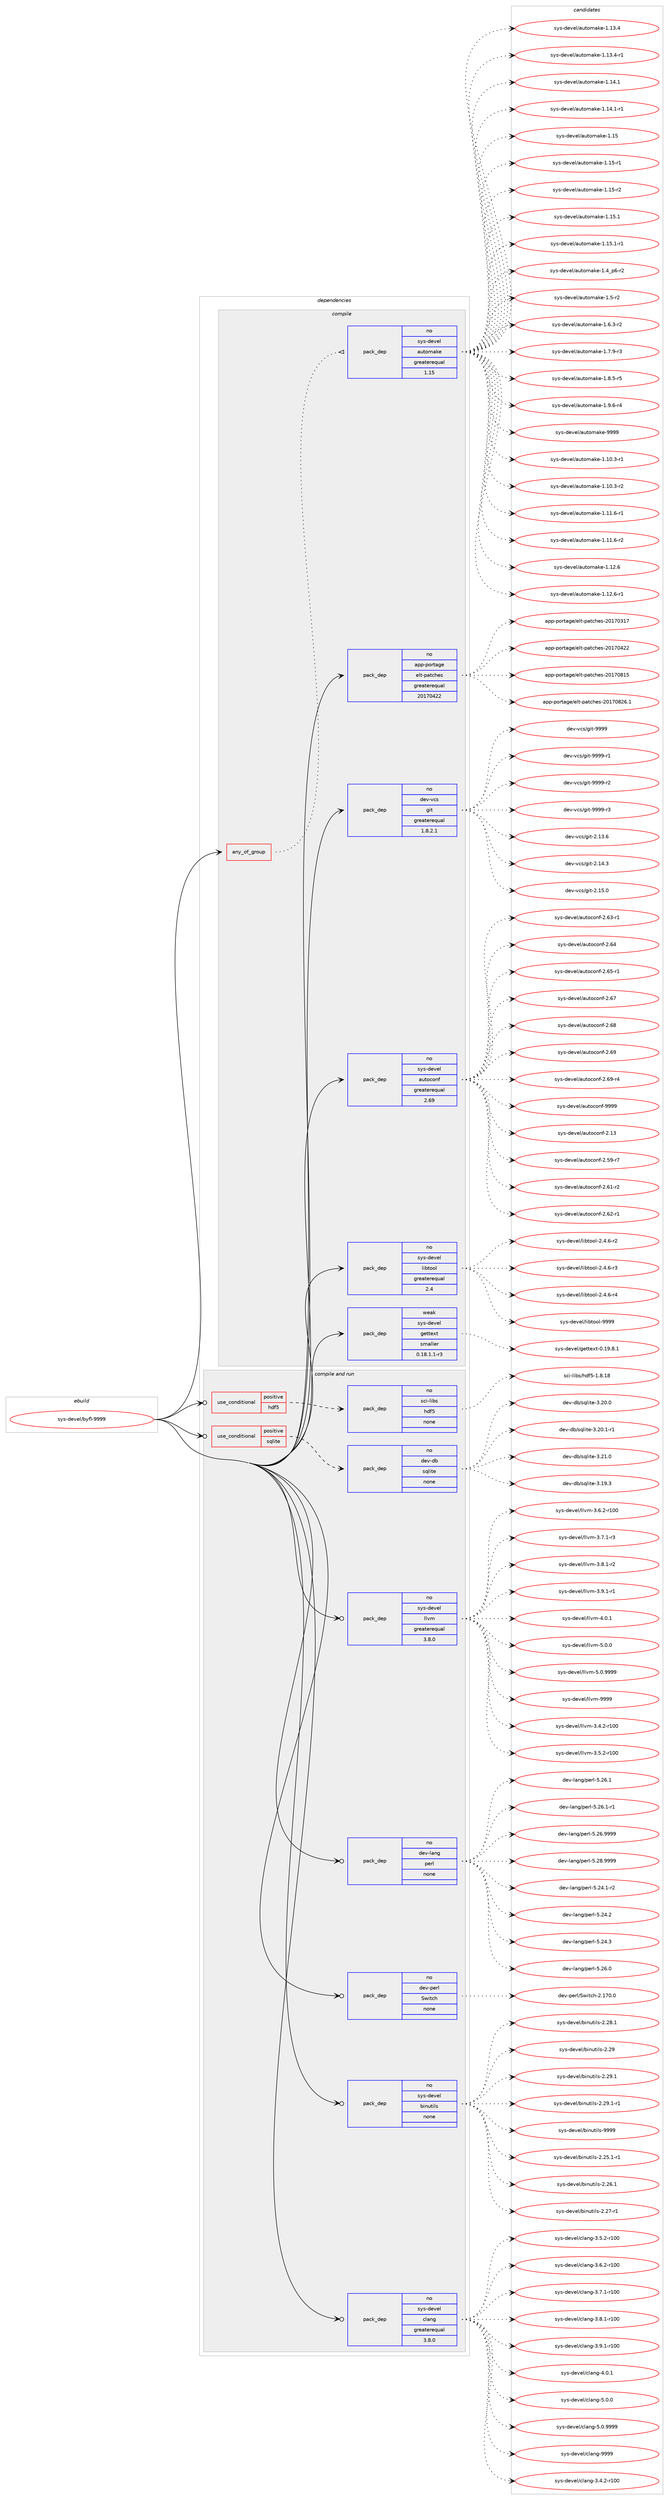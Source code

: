 digraph prolog {

# *************
# Graph options
# *************

newrank=true;
concentrate=true;
compound=true;
graph [rankdir=LR,fontname=Helvetica,fontsize=10,ranksep=1.5];#, ranksep=2.5, nodesep=0.2];
edge  [arrowhead=vee];
node  [fontname=Helvetica,fontsize=10];

# **********
# The ebuild
# **********

subgraph cluster_leftcol {
color=gray;
rank=same;
label=<<i>ebuild</i>>;
id [label="sys-devel/byfl-9999", color=red, width=4, href="../sys-devel/byfl-9999.svg"];
}

# ****************
# The dependencies
# ****************

subgraph cluster_midcol {
color=gray;
label=<<i>dependencies</i>>;
subgraph cluster_compile {
fillcolor="#eeeeee";
style=filled;
label=<<i>compile</i>>;
subgraph any8145 {
dependency483465 [label=<<TABLE BORDER="0" CELLBORDER="1" CELLSPACING="0" CELLPADDING="4"><TR><TD CELLPADDING="10">any_of_group</TD></TR></TABLE>>, shape=none, color=red];subgraph pack359157 {
dependency483466 [label=<<TABLE BORDER="0" CELLBORDER="1" CELLSPACING="0" CELLPADDING="4" WIDTH="220"><TR><TD ROWSPAN="6" CELLPADDING="30">pack_dep</TD></TR><TR><TD WIDTH="110">no</TD></TR><TR><TD>sys-devel</TD></TR><TR><TD>automake</TD></TR><TR><TD>greaterequal</TD></TR><TR><TD>1.15</TD></TR></TABLE>>, shape=none, color=blue];
}
dependency483465:e -> dependency483466:w [weight=20,style="dotted",arrowhead="oinv"];
}
id:e -> dependency483465:w [weight=20,style="solid",arrowhead="vee"];
subgraph pack359158 {
dependency483467 [label=<<TABLE BORDER="0" CELLBORDER="1" CELLSPACING="0" CELLPADDING="4" WIDTH="220"><TR><TD ROWSPAN="6" CELLPADDING="30">pack_dep</TD></TR><TR><TD WIDTH="110">no</TD></TR><TR><TD>app-portage</TD></TR><TR><TD>elt-patches</TD></TR><TR><TD>greaterequal</TD></TR><TR><TD>20170422</TD></TR></TABLE>>, shape=none, color=blue];
}
id:e -> dependency483467:w [weight=20,style="solid",arrowhead="vee"];
subgraph pack359159 {
dependency483468 [label=<<TABLE BORDER="0" CELLBORDER="1" CELLSPACING="0" CELLPADDING="4" WIDTH="220"><TR><TD ROWSPAN="6" CELLPADDING="30">pack_dep</TD></TR><TR><TD WIDTH="110">no</TD></TR><TR><TD>dev-vcs</TD></TR><TR><TD>git</TD></TR><TR><TD>greaterequal</TD></TR><TR><TD>1.8.2.1</TD></TR></TABLE>>, shape=none, color=blue];
}
id:e -> dependency483468:w [weight=20,style="solid",arrowhead="vee"];
subgraph pack359160 {
dependency483469 [label=<<TABLE BORDER="0" CELLBORDER="1" CELLSPACING="0" CELLPADDING="4" WIDTH="220"><TR><TD ROWSPAN="6" CELLPADDING="30">pack_dep</TD></TR><TR><TD WIDTH="110">no</TD></TR><TR><TD>sys-devel</TD></TR><TR><TD>autoconf</TD></TR><TR><TD>greaterequal</TD></TR><TR><TD>2.69</TD></TR></TABLE>>, shape=none, color=blue];
}
id:e -> dependency483469:w [weight=20,style="solid",arrowhead="vee"];
subgraph pack359161 {
dependency483470 [label=<<TABLE BORDER="0" CELLBORDER="1" CELLSPACING="0" CELLPADDING="4" WIDTH="220"><TR><TD ROWSPAN="6" CELLPADDING="30">pack_dep</TD></TR><TR><TD WIDTH="110">no</TD></TR><TR><TD>sys-devel</TD></TR><TR><TD>libtool</TD></TR><TR><TD>greaterequal</TD></TR><TR><TD>2.4</TD></TR></TABLE>>, shape=none, color=blue];
}
id:e -> dependency483470:w [weight=20,style="solid",arrowhead="vee"];
subgraph pack359162 {
dependency483471 [label=<<TABLE BORDER="0" CELLBORDER="1" CELLSPACING="0" CELLPADDING="4" WIDTH="220"><TR><TD ROWSPAN="6" CELLPADDING="30">pack_dep</TD></TR><TR><TD WIDTH="110">weak</TD></TR><TR><TD>sys-devel</TD></TR><TR><TD>gettext</TD></TR><TR><TD>smaller</TD></TR><TR><TD>0.18.1.1-r3</TD></TR></TABLE>>, shape=none, color=blue];
}
id:e -> dependency483471:w [weight=20,style="solid",arrowhead="vee"];
}
subgraph cluster_compileandrun {
fillcolor="#eeeeee";
style=filled;
label=<<i>compile and run</i>>;
subgraph cond115879 {
dependency483472 [label=<<TABLE BORDER="0" CELLBORDER="1" CELLSPACING="0" CELLPADDING="4"><TR><TD ROWSPAN="3" CELLPADDING="10">use_conditional</TD></TR><TR><TD>positive</TD></TR><TR><TD>hdf5</TD></TR></TABLE>>, shape=none, color=red];
subgraph pack359163 {
dependency483473 [label=<<TABLE BORDER="0" CELLBORDER="1" CELLSPACING="0" CELLPADDING="4" WIDTH="220"><TR><TD ROWSPAN="6" CELLPADDING="30">pack_dep</TD></TR><TR><TD WIDTH="110">no</TD></TR><TR><TD>sci-libs</TD></TR><TR><TD>hdf5</TD></TR><TR><TD>none</TD></TR><TR><TD></TD></TR></TABLE>>, shape=none, color=blue];
}
dependency483472:e -> dependency483473:w [weight=20,style="dashed",arrowhead="vee"];
}
id:e -> dependency483472:w [weight=20,style="solid",arrowhead="odotvee"];
subgraph cond115880 {
dependency483474 [label=<<TABLE BORDER="0" CELLBORDER="1" CELLSPACING="0" CELLPADDING="4"><TR><TD ROWSPAN="3" CELLPADDING="10">use_conditional</TD></TR><TR><TD>positive</TD></TR><TR><TD>sqlite</TD></TR></TABLE>>, shape=none, color=red];
subgraph pack359164 {
dependency483475 [label=<<TABLE BORDER="0" CELLBORDER="1" CELLSPACING="0" CELLPADDING="4" WIDTH="220"><TR><TD ROWSPAN="6" CELLPADDING="30">pack_dep</TD></TR><TR><TD WIDTH="110">no</TD></TR><TR><TD>dev-db</TD></TR><TR><TD>sqlite</TD></TR><TR><TD>none</TD></TR><TR><TD></TD></TR></TABLE>>, shape=none, color=blue];
}
dependency483474:e -> dependency483475:w [weight=20,style="dashed",arrowhead="vee"];
}
id:e -> dependency483474:w [weight=20,style="solid",arrowhead="odotvee"];
subgraph pack359165 {
dependency483476 [label=<<TABLE BORDER="0" CELLBORDER="1" CELLSPACING="0" CELLPADDING="4" WIDTH="220"><TR><TD ROWSPAN="6" CELLPADDING="30">pack_dep</TD></TR><TR><TD WIDTH="110">no</TD></TR><TR><TD>dev-lang</TD></TR><TR><TD>perl</TD></TR><TR><TD>none</TD></TR><TR><TD></TD></TR></TABLE>>, shape=none, color=blue];
}
id:e -> dependency483476:w [weight=20,style="solid",arrowhead="odotvee"];
subgraph pack359166 {
dependency483477 [label=<<TABLE BORDER="0" CELLBORDER="1" CELLSPACING="0" CELLPADDING="4" WIDTH="220"><TR><TD ROWSPAN="6" CELLPADDING="30">pack_dep</TD></TR><TR><TD WIDTH="110">no</TD></TR><TR><TD>dev-perl</TD></TR><TR><TD>Switch</TD></TR><TR><TD>none</TD></TR><TR><TD></TD></TR></TABLE>>, shape=none, color=blue];
}
id:e -> dependency483477:w [weight=20,style="solid",arrowhead="odotvee"];
subgraph pack359167 {
dependency483478 [label=<<TABLE BORDER="0" CELLBORDER="1" CELLSPACING="0" CELLPADDING="4" WIDTH="220"><TR><TD ROWSPAN="6" CELLPADDING="30">pack_dep</TD></TR><TR><TD WIDTH="110">no</TD></TR><TR><TD>sys-devel</TD></TR><TR><TD>binutils</TD></TR><TR><TD>none</TD></TR><TR><TD></TD></TR></TABLE>>, shape=none, color=blue];
}
id:e -> dependency483478:w [weight=20,style="solid",arrowhead="odotvee"];
subgraph pack359168 {
dependency483479 [label=<<TABLE BORDER="0" CELLBORDER="1" CELLSPACING="0" CELLPADDING="4" WIDTH="220"><TR><TD ROWSPAN="6" CELLPADDING="30">pack_dep</TD></TR><TR><TD WIDTH="110">no</TD></TR><TR><TD>sys-devel</TD></TR><TR><TD>clang</TD></TR><TR><TD>greaterequal</TD></TR><TR><TD>3.8.0</TD></TR></TABLE>>, shape=none, color=blue];
}
id:e -> dependency483479:w [weight=20,style="solid",arrowhead="odotvee"];
subgraph pack359169 {
dependency483480 [label=<<TABLE BORDER="0" CELLBORDER="1" CELLSPACING="0" CELLPADDING="4" WIDTH="220"><TR><TD ROWSPAN="6" CELLPADDING="30">pack_dep</TD></TR><TR><TD WIDTH="110">no</TD></TR><TR><TD>sys-devel</TD></TR><TR><TD>llvm</TD></TR><TR><TD>greaterequal</TD></TR><TR><TD>3.8.0</TD></TR></TABLE>>, shape=none, color=blue];
}
id:e -> dependency483480:w [weight=20,style="solid",arrowhead="odotvee"];
}
subgraph cluster_run {
fillcolor="#eeeeee";
style=filled;
label=<<i>run</i>>;
}
}

# **************
# The candidates
# **************

subgraph cluster_choices {
rank=same;
color=gray;
label=<<i>candidates</i>>;

subgraph choice359157 {
color=black;
nodesep=1;
choice11512111545100101118101108479711711611110997107101454946494846514511449 [label="sys-devel/automake-1.10.3-r1", color=red, width=4,href="../sys-devel/automake-1.10.3-r1.svg"];
choice11512111545100101118101108479711711611110997107101454946494846514511450 [label="sys-devel/automake-1.10.3-r2", color=red, width=4,href="../sys-devel/automake-1.10.3-r2.svg"];
choice11512111545100101118101108479711711611110997107101454946494946544511449 [label="sys-devel/automake-1.11.6-r1", color=red, width=4,href="../sys-devel/automake-1.11.6-r1.svg"];
choice11512111545100101118101108479711711611110997107101454946494946544511450 [label="sys-devel/automake-1.11.6-r2", color=red, width=4,href="../sys-devel/automake-1.11.6-r2.svg"];
choice1151211154510010111810110847971171161111099710710145494649504654 [label="sys-devel/automake-1.12.6", color=red, width=4,href="../sys-devel/automake-1.12.6.svg"];
choice11512111545100101118101108479711711611110997107101454946495046544511449 [label="sys-devel/automake-1.12.6-r1", color=red, width=4,href="../sys-devel/automake-1.12.6-r1.svg"];
choice1151211154510010111810110847971171161111099710710145494649514652 [label="sys-devel/automake-1.13.4", color=red, width=4,href="../sys-devel/automake-1.13.4.svg"];
choice11512111545100101118101108479711711611110997107101454946495146524511449 [label="sys-devel/automake-1.13.4-r1", color=red, width=4,href="../sys-devel/automake-1.13.4-r1.svg"];
choice1151211154510010111810110847971171161111099710710145494649524649 [label="sys-devel/automake-1.14.1", color=red, width=4,href="../sys-devel/automake-1.14.1.svg"];
choice11512111545100101118101108479711711611110997107101454946495246494511449 [label="sys-devel/automake-1.14.1-r1", color=red, width=4,href="../sys-devel/automake-1.14.1-r1.svg"];
choice115121115451001011181011084797117116111109971071014549464953 [label="sys-devel/automake-1.15", color=red, width=4,href="../sys-devel/automake-1.15.svg"];
choice1151211154510010111810110847971171161111099710710145494649534511449 [label="sys-devel/automake-1.15-r1", color=red, width=4,href="../sys-devel/automake-1.15-r1.svg"];
choice1151211154510010111810110847971171161111099710710145494649534511450 [label="sys-devel/automake-1.15-r2", color=red, width=4,href="../sys-devel/automake-1.15-r2.svg"];
choice1151211154510010111810110847971171161111099710710145494649534649 [label="sys-devel/automake-1.15.1", color=red, width=4,href="../sys-devel/automake-1.15.1.svg"];
choice11512111545100101118101108479711711611110997107101454946495346494511449 [label="sys-devel/automake-1.15.1-r1", color=red, width=4,href="../sys-devel/automake-1.15.1-r1.svg"];
choice115121115451001011181011084797117116111109971071014549465295112544511450 [label="sys-devel/automake-1.4_p6-r2", color=red, width=4,href="../sys-devel/automake-1.4_p6-r2.svg"];
choice11512111545100101118101108479711711611110997107101454946534511450 [label="sys-devel/automake-1.5-r2", color=red, width=4,href="../sys-devel/automake-1.5-r2.svg"];
choice115121115451001011181011084797117116111109971071014549465446514511450 [label="sys-devel/automake-1.6.3-r2", color=red, width=4,href="../sys-devel/automake-1.6.3-r2.svg"];
choice115121115451001011181011084797117116111109971071014549465546574511451 [label="sys-devel/automake-1.7.9-r3", color=red, width=4,href="../sys-devel/automake-1.7.9-r3.svg"];
choice115121115451001011181011084797117116111109971071014549465646534511453 [label="sys-devel/automake-1.8.5-r5", color=red, width=4,href="../sys-devel/automake-1.8.5-r5.svg"];
choice115121115451001011181011084797117116111109971071014549465746544511452 [label="sys-devel/automake-1.9.6-r4", color=red, width=4,href="../sys-devel/automake-1.9.6-r4.svg"];
choice115121115451001011181011084797117116111109971071014557575757 [label="sys-devel/automake-9999", color=red, width=4,href="../sys-devel/automake-9999.svg"];
dependency483466:e -> choice11512111545100101118101108479711711611110997107101454946494846514511449:w [style=dotted,weight="100"];
dependency483466:e -> choice11512111545100101118101108479711711611110997107101454946494846514511450:w [style=dotted,weight="100"];
dependency483466:e -> choice11512111545100101118101108479711711611110997107101454946494946544511449:w [style=dotted,weight="100"];
dependency483466:e -> choice11512111545100101118101108479711711611110997107101454946494946544511450:w [style=dotted,weight="100"];
dependency483466:e -> choice1151211154510010111810110847971171161111099710710145494649504654:w [style=dotted,weight="100"];
dependency483466:e -> choice11512111545100101118101108479711711611110997107101454946495046544511449:w [style=dotted,weight="100"];
dependency483466:e -> choice1151211154510010111810110847971171161111099710710145494649514652:w [style=dotted,weight="100"];
dependency483466:e -> choice11512111545100101118101108479711711611110997107101454946495146524511449:w [style=dotted,weight="100"];
dependency483466:e -> choice1151211154510010111810110847971171161111099710710145494649524649:w [style=dotted,weight="100"];
dependency483466:e -> choice11512111545100101118101108479711711611110997107101454946495246494511449:w [style=dotted,weight="100"];
dependency483466:e -> choice115121115451001011181011084797117116111109971071014549464953:w [style=dotted,weight="100"];
dependency483466:e -> choice1151211154510010111810110847971171161111099710710145494649534511449:w [style=dotted,weight="100"];
dependency483466:e -> choice1151211154510010111810110847971171161111099710710145494649534511450:w [style=dotted,weight="100"];
dependency483466:e -> choice1151211154510010111810110847971171161111099710710145494649534649:w [style=dotted,weight="100"];
dependency483466:e -> choice11512111545100101118101108479711711611110997107101454946495346494511449:w [style=dotted,weight="100"];
dependency483466:e -> choice115121115451001011181011084797117116111109971071014549465295112544511450:w [style=dotted,weight="100"];
dependency483466:e -> choice11512111545100101118101108479711711611110997107101454946534511450:w [style=dotted,weight="100"];
dependency483466:e -> choice115121115451001011181011084797117116111109971071014549465446514511450:w [style=dotted,weight="100"];
dependency483466:e -> choice115121115451001011181011084797117116111109971071014549465546574511451:w [style=dotted,weight="100"];
dependency483466:e -> choice115121115451001011181011084797117116111109971071014549465646534511453:w [style=dotted,weight="100"];
dependency483466:e -> choice115121115451001011181011084797117116111109971071014549465746544511452:w [style=dotted,weight="100"];
dependency483466:e -> choice115121115451001011181011084797117116111109971071014557575757:w [style=dotted,weight="100"];
}
subgraph choice359158 {
color=black;
nodesep=1;
choice97112112451121111141169710310147101108116451129711699104101115455048495548514955 [label="app-portage/elt-patches-20170317", color=red, width=4,href="../app-portage/elt-patches-20170317.svg"];
choice97112112451121111141169710310147101108116451129711699104101115455048495548525050 [label="app-portage/elt-patches-20170422", color=red, width=4,href="../app-portage/elt-patches-20170422.svg"];
choice97112112451121111141169710310147101108116451129711699104101115455048495548564953 [label="app-portage/elt-patches-20170815", color=red, width=4,href="../app-portage/elt-patches-20170815.svg"];
choice971121124511211111411697103101471011081164511297116991041011154550484955485650544649 [label="app-portage/elt-patches-20170826.1", color=red, width=4,href="../app-portage/elt-patches-20170826.1.svg"];
dependency483467:e -> choice97112112451121111141169710310147101108116451129711699104101115455048495548514955:w [style=dotted,weight="100"];
dependency483467:e -> choice97112112451121111141169710310147101108116451129711699104101115455048495548525050:w [style=dotted,weight="100"];
dependency483467:e -> choice97112112451121111141169710310147101108116451129711699104101115455048495548564953:w [style=dotted,weight="100"];
dependency483467:e -> choice971121124511211111411697103101471011081164511297116991041011154550484955485650544649:w [style=dotted,weight="100"];
}
subgraph choice359159 {
color=black;
nodesep=1;
choice10010111845118991154710310511645504649514654 [label="dev-vcs/git-2.13.6", color=red, width=4,href="../dev-vcs/git-2.13.6.svg"];
choice10010111845118991154710310511645504649524651 [label="dev-vcs/git-2.14.3", color=red, width=4,href="../dev-vcs/git-2.14.3.svg"];
choice10010111845118991154710310511645504649534648 [label="dev-vcs/git-2.15.0", color=red, width=4,href="../dev-vcs/git-2.15.0.svg"];
choice1001011184511899115471031051164557575757 [label="dev-vcs/git-9999", color=red, width=4,href="../dev-vcs/git-9999.svg"];
choice10010111845118991154710310511645575757574511449 [label="dev-vcs/git-9999-r1", color=red, width=4,href="../dev-vcs/git-9999-r1.svg"];
choice10010111845118991154710310511645575757574511450 [label="dev-vcs/git-9999-r2", color=red, width=4,href="../dev-vcs/git-9999-r2.svg"];
choice10010111845118991154710310511645575757574511451 [label="dev-vcs/git-9999-r3", color=red, width=4,href="../dev-vcs/git-9999-r3.svg"];
dependency483468:e -> choice10010111845118991154710310511645504649514654:w [style=dotted,weight="100"];
dependency483468:e -> choice10010111845118991154710310511645504649524651:w [style=dotted,weight="100"];
dependency483468:e -> choice10010111845118991154710310511645504649534648:w [style=dotted,weight="100"];
dependency483468:e -> choice1001011184511899115471031051164557575757:w [style=dotted,weight="100"];
dependency483468:e -> choice10010111845118991154710310511645575757574511449:w [style=dotted,weight="100"];
dependency483468:e -> choice10010111845118991154710310511645575757574511450:w [style=dotted,weight="100"];
dependency483468:e -> choice10010111845118991154710310511645575757574511451:w [style=dotted,weight="100"];
}
subgraph choice359160 {
color=black;
nodesep=1;
choice115121115451001011181011084797117116111991111101024550464951 [label="sys-devel/autoconf-2.13", color=red, width=4,href="../sys-devel/autoconf-2.13.svg"];
choice1151211154510010111810110847971171161119911111010245504653574511455 [label="sys-devel/autoconf-2.59-r7", color=red, width=4,href="../sys-devel/autoconf-2.59-r7.svg"];
choice1151211154510010111810110847971171161119911111010245504654494511450 [label="sys-devel/autoconf-2.61-r2", color=red, width=4,href="../sys-devel/autoconf-2.61-r2.svg"];
choice1151211154510010111810110847971171161119911111010245504654504511449 [label="sys-devel/autoconf-2.62-r1", color=red, width=4,href="../sys-devel/autoconf-2.62-r1.svg"];
choice1151211154510010111810110847971171161119911111010245504654514511449 [label="sys-devel/autoconf-2.63-r1", color=red, width=4,href="../sys-devel/autoconf-2.63-r1.svg"];
choice115121115451001011181011084797117116111991111101024550465452 [label="sys-devel/autoconf-2.64", color=red, width=4,href="../sys-devel/autoconf-2.64.svg"];
choice1151211154510010111810110847971171161119911111010245504654534511449 [label="sys-devel/autoconf-2.65-r1", color=red, width=4,href="../sys-devel/autoconf-2.65-r1.svg"];
choice115121115451001011181011084797117116111991111101024550465455 [label="sys-devel/autoconf-2.67", color=red, width=4,href="../sys-devel/autoconf-2.67.svg"];
choice115121115451001011181011084797117116111991111101024550465456 [label="sys-devel/autoconf-2.68", color=red, width=4,href="../sys-devel/autoconf-2.68.svg"];
choice115121115451001011181011084797117116111991111101024550465457 [label="sys-devel/autoconf-2.69", color=red, width=4,href="../sys-devel/autoconf-2.69.svg"];
choice1151211154510010111810110847971171161119911111010245504654574511452 [label="sys-devel/autoconf-2.69-r4", color=red, width=4,href="../sys-devel/autoconf-2.69-r4.svg"];
choice115121115451001011181011084797117116111991111101024557575757 [label="sys-devel/autoconf-9999", color=red, width=4,href="../sys-devel/autoconf-9999.svg"];
dependency483469:e -> choice115121115451001011181011084797117116111991111101024550464951:w [style=dotted,weight="100"];
dependency483469:e -> choice1151211154510010111810110847971171161119911111010245504653574511455:w [style=dotted,weight="100"];
dependency483469:e -> choice1151211154510010111810110847971171161119911111010245504654494511450:w [style=dotted,weight="100"];
dependency483469:e -> choice1151211154510010111810110847971171161119911111010245504654504511449:w [style=dotted,weight="100"];
dependency483469:e -> choice1151211154510010111810110847971171161119911111010245504654514511449:w [style=dotted,weight="100"];
dependency483469:e -> choice115121115451001011181011084797117116111991111101024550465452:w [style=dotted,weight="100"];
dependency483469:e -> choice1151211154510010111810110847971171161119911111010245504654534511449:w [style=dotted,weight="100"];
dependency483469:e -> choice115121115451001011181011084797117116111991111101024550465455:w [style=dotted,weight="100"];
dependency483469:e -> choice115121115451001011181011084797117116111991111101024550465456:w [style=dotted,weight="100"];
dependency483469:e -> choice115121115451001011181011084797117116111991111101024550465457:w [style=dotted,weight="100"];
dependency483469:e -> choice1151211154510010111810110847971171161119911111010245504654574511452:w [style=dotted,weight="100"];
dependency483469:e -> choice115121115451001011181011084797117116111991111101024557575757:w [style=dotted,weight="100"];
}
subgraph choice359161 {
color=black;
nodesep=1;
choice1151211154510010111810110847108105981161111111084550465246544511450 [label="sys-devel/libtool-2.4.6-r2", color=red, width=4,href="../sys-devel/libtool-2.4.6-r2.svg"];
choice1151211154510010111810110847108105981161111111084550465246544511451 [label="sys-devel/libtool-2.4.6-r3", color=red, width=4,href="../sys-devel/libtool-2.4.6-r3.svg"];
choice1151211154510010111810110847108105981161111111084550465246544511452 [label="sys-devel/libtool-2.4.6-r4", color=red, width=4,href="../sys-devel/libtool-2.4.6-r4.svg"];
choice1151211154510010111810110847108105981161111111084557575757 [label="sys-devel/libtool-9999", color=red, width=4,href="../sys-devel/libtool-9999.svg"];
dependency483470:e -> choice1151211154510010111810110847108105981161111111084550465246544511450:w [style=dotted,weight="100"];
dependency483470:e -> choice1151211154510010111810110847108105981161111111084550465246544511451:w [style=dotted,weight="100"];
dependency483470:e -> choice1151211154510010111810110847108105981161111111084550465246544511452:w [style=dotted,weight="100"];
dependency483470:e -> choice1151211154510010111810110847108105981161111111084557575757:w [style=dotted,weight="100"];
}
subgraph choice359162 {
color=black;
nodesep=1;
choice1151211154510010111810110847103101116116101120116454846495746564649 [label="sys-devel/gettext-0.19.8.1", color=red, width=4,href="../sys-devel/gettext-0.19.8.1.svg"];
dependency483471:e -> choice1151211154510010111810110847103101116116101120116454846495746564649:w [style=dotted,weight="100"];
}
subgraph choice359163 {
color=black;
nodesep=1;
choice115991054510810598115471041001025345494656464956 [label="sci-libs/hdf5-1.8.18", color=red, width=4,href="../sci-libs/hdf5-1.8.18.svg"];
dependency483473:e -> choice115991054510810598115471041001025345494656464956:w [style=dotted,weight="100"];
}
subgraph choice359164 {
color=black;
nodesep=1;
choice10010111845100984711511310810511610145514649574651 [label="dev-db/sqlite-3.19.3", color=red, width=4,href="../dev-db/sqlite-3.19.3.svg"];
choice10010111845100984711511310810511610145514650484648 [label="dev-db/sqlite-3.20.0", color=red, width=4,href="../dev-db/sqlite-3.20.0.svg"];
choice100101118451009847115113108105116101455146504846494511449 [label="dev-db/sqlite-3.20.1-r1", color=red, width=4,href="../dev-db/sqlite-3.20.1-r1.svg"];
choice10010111845100984711511310810511610145514650494648 [label="dev-db/sqlite-3.21.0", color=red, width=4,href="../dev-db/sqlite-3.21.0.svg"];
dependency483475:e -> choice10010111845100984711511310810511610145514649574651:w [style=dotted,weight="100"];
dependency483475:e -> choice10010111845100984711511310810511610145514650484648:w [style=dotted,weight="100"];
dependency483475:e -> choice100101118451009847115113108105116101455146504846494511449:w [style=dotted,weight="100"];
dependency483475:e -> choice10010111845100984711511310810511610145514650494648:w [style=dotted,weight="100"];
}
subgraph choice359165 {
color=black;
nodesep=1;
choice100101118451089711010347112101114108455346505246494511450 [label="dev-lang/perl-5.24.1-r2", color=red, width=4,href="../dev-lang/perl-5.24.1-r2.svg"];
choice10010111845108971101034711210111410845534650524650 [label="dev-lang/perl-5.24.2", color=red, width=4,href="../dev-lang/perl-5.24.2.svg"];
choice10010111845108971101034711210111410845534650524651 [label="dev-lang/perl-5.24.3", color=red, width=4,href="../dev-lang/perl-5.24.3.svg"];
choice10010111845108971101034711210111410845534650544648 [label="dev-lang/perl-5.26.0", color=red, width=4,href="../dev-lang/perl-5.26.0.svg"];
choice10010111845108971101034711210111410845534650544649 [label="dev-lang/perl-5.26.1", color=red, width=4,href="../dev-lang/perl-5.26.1.svg"];
choice100101118451089711010347112101114108455346505446494511449 [label="dev-lang/perl-5.26.1-r1", color=red, width=4,href="../dev-lang/perl-5.26.1-r1.svg"];
choice10010111845108971101034711210111410845534650544657575757 [label="dev-lang/perl-5.26.9999", color=red, width=4,href="../dev-lang/perl-5.26.9999.svg"];
choice10010111845108971101034711210111410845534650564657575757 [label="dev-lang/perl-5.28.9999", color=red, width=4,href="../dev-lang/perl-5.28.9999.svg"];
dependency483476:e -> choice100101118451089711010347112101114108455346505246494511450:w [style=dotted,weight="100"];
dependency483476:e -> choice10010111845108971101034711210111410845534650524650:w [style=dotted,weight="100"];
dependency483476:e -> choice10010111845108971101034711210111410845534650524651:w [style=dotted,weight="100"];
dependency483476:e -> choice10010111845108971101034711210111410845534650544648:w [style=dotted,weight="100"];
dependency483476:e -> choice10010111845108971101034711210111410845534650544649:w [style=dotted,weight="100"];
dependency483476:e -> choice100101118451089711010347112101114108455346505446494511449:w [style=dotted,weight="100"];
dependency483476:e -> choice10010111845108971101034711210111410845534650544657575757:w [style=dotted,weight="100"];
dependency483476:e -> choice10010111845108971101034711210111410845534650564657575757:w [style=dotted,weight="100"];
}
subgraph choice359166 {
color=black;
nodesep=1;
choice100101118451121011141084783119105116991044550464955484648 [label="dev-perl/Switch-2.170.0", color=red, width=4,href="../dev-perl/Switch-2.170.0.svg"];
dependency483477:e -> choice100101118451121011141084783119105116991044550464955484648:w [style=dotted,weight="100"];
}
subgraph choice359167 {
color=black;
nodesep=1;
choice115121115451001011181011084798105110117116105108115455046505346494511449 [label="sys-devel/binutils-2.25.1-r1", color=red, width=4,href="../sys-devel/binutils-2.25.1-r1.svg"];
choice11512111545100101118101108479810511011711610510811545504650544649 [label="sys-devel/binutils-2.26.1", color=red, width=4,href="../sys-devel/binutils-2.26.1.svg"];
choice11512111545100101118101108479810511011711610510811545504650554511449 [label="sys-devel/binutils-2.27-r1", color=red, width=4,href="../sys-devel/binutils-2.27-r1.svg"];
choice11512111545100101118101108479810511011711610510811545504650564649 [label="sys-devel/binutils-2.28.1", color=red, width=4,href="../sys-devel/binutils-2.28.1.svg"];
choice1151211154510010111810110847981051101171161051081154550465057 [label="sys-devel/binutils-2.29", color=red, width=4,href="../sys-devel/binutils-2.29.svg"];
choice11512111545100101118101108479810511011711610510811545504650574649 [label="sys-devel/binutils-2.29.1", color=red, width=4,href="../sys-devel/binutils-2.29.1.svg"];
choice115121115451001011181011084798105110117116105108115455046505746494511449 [label="sys-devel/binutils-2.29.1-r1", color=red, width=4,href="../sys-devel/binutils-2.29.1-r1.svg"];
choice1151211154510010111810110847981051101171161051081154557575757 [label="sys-devel/binutils-9999", color=red, width=4,href="../sys-devel/binutils-9999.svg"];
dependency483478:e -> choice115121115451001011181011084798105110117116105108115455046505346494511449:w [style=dotted,weight="100"];
dependency483478:e -> choice11512111545100101118101108479810511011711610510811545504650544649:w [style=dotted,weight="100"];
dependency483478:e -> choice11512111545100101118101108479810511011711610510811545504650554511449:w [style=dotted,weight="100"];
dependency483478:e -> choice11512111545100101118101108479810511011711610510811545504650564649:w [style=dotted,weight="100"];
dependency483478:e -> choice1151211154510010111810110847981051101171161051081154550465057:w [style=dotted,weight="100"];
dependency483478:e -> choice11512111545100101118101108479810511011711610510811545504650574649:w [style=dotted,weight="100"];
dependency483478:e -> choice115121115451001011181011084798105110117116105108115455046505746494511449:w [style=dotted,weight="100"];
dependency483478:e -> choice1151211154510010111810110847981051101171161051081154557575757:w [style=dotted,weight="100"];
}
subgraph choice359168 {
color=black;
nodesep=1;
choice1151211154510010111810110847991089711010345514652465045114494848 [label="sys-devel/clang-3.4.2-r100", color=red, width=4,href="../sys-devel/clang-3.4.2-r100.svg"];
choice1151211154510010111810110847991089711010345514653465045114494848 [label="sys-devel/clang-3.5.2-r100", color=red, width=4,href="../sys-devel/clang-3.5.2-r100.svg"];
choice1151211154510010111810110847991089711010345514654465045114494848 [label="sys-devel/clang-3.6.2-r100", color=red, width=4,href="../sys-devel/clang-3.6.2-r100.svg"];
choice1151211154510010111810110847991089711010345514655464945114494848 [label="sys-devel/clang-3.7.1-r100", color=red, width=4,href="../sys-devel/clang-3.7.1-r100.svg"];
choice1151211154510010111810110847991089711010345514656464945114494848 [label="sys-devel/clang-3.8.1-r100", color=red, width=4,href="../sys-devel/clang-3.8.1-r100.svg"];
choice1151211154510010111810110847991089711010345514657464945114494848 [label="sys-devel/clang-3.9.1-r100", color=red, width=4,href="../sys-devel/clang-3.9.1-r100.svg"];
choice11512111545100101118101108479910897110103455246484649 [label="sys-devel/clang-4.0.1", color=red, width=4,href="../sys-devel/clang-4.0.1.svg"];
choice11512111545100101118101108479910897110103455346484648 [label="sys-devel/clang-5.0.0", color=red, width=4,href="../sys-devel/clang-5.0.0.svg"];
choice11512111545100101118101108479910897110103455346484657575757 [label="sys-devel/clang-5.0.9999", color=red, width=4,href="../sys-devel/clang-5.0.9999.svg"];
choice115121115451001011181011084799108971101034557575757 [label="sys-devel/clang-9999", color=red, width=4,href="../sys-devel/clang-9999.svg"];
dependency483479:e -> choice1151211154510010111810110847991089711010345514652465045114494848:w [style=dotted,weight="100"];
dependency483479:e -> choice1151211154510010111810110847991089711010345514653465045114494848:w [style=dotted,weight="100"];
dependency483479:e -> choice1151211154510010111810110847991089711010345514654465045114494848:w [style=dotted,weight="100"];
dependency483479:e -> choice1151211154510010111810110847991089711010345514655464945114494848:w [style=dotted,weight="100"];
dependency483479:e -> choice1151211154510010111810110847991089711010345514656464945114494848:w [style=dotted,weight="100"];
dependency483479:e -> choice1151211154510010111810110847991089711010345514657464945114494848:w [style=dotted,weight="100"];
dependency483479:e -> choice11512111545100101118101108479910897110103455246484649:w [style=dotted,weight="100"];
dependency483479:e -> choice11512111545100101118101108479910897110103455346484648:w [style=dotted,weight="100"];
dependency483479:e -> choice11512111545100101118101108479910897110103455346484657575757:w [style=dotted,weight="100"];
dependency483479:e -> choice115121115451001011181011084799108971101034557575757:w [style=dotted,weight="100"];
}
subgraph choice359169 {
color=black;
nodesep=1;
choice115121115451001011181011084710810811810945514652465045114494848 [label="sys-devel/llvm-3.4.2-r100", color=red, width=4,href="../sys-devel/llvm-3.4.2-r100.svg"];
choice115121115451001011181011084710810811810945514653465045114494848 [label="sys-devel/llvm-3.5.2-r100", color=red, width=4,href="../sys-devel/llvm-3.5.2-r100.svg"];
choice115121115451001011181011084710810811810945514654465045114494848 [label="sys-devel/llvm-3.6.2-r100", color=red, width=4,href="../sys-devel/llvm-3.6.2-r100.svg"];
choice11512111545100101118101108471081081181094551465546494511451 [label="sys-devel/llvm-3.7.1-r3", color=red, width=4,href="../sys-devel/llvm-3.7.1-r3.svg"];
choice11512111545100101118101108471081081181094551465646494511450 [label="sys-devel/llvm-3.8.1-r2", color=red, width=4,href="../sys-devel/llvm-3.8.1-r2.svg"];
choice11512111545100101118101108471081081181094551465746494511449 [label="sys-devel/llvm-3.9.1-r1", color=red, width=4,href="../sys-devel/llvm-3.9.1-r1.svg"];
choice1151211154510010111810110847108108118109455246484649 [label="sys-devel/llvm-4.0.1", color=red, width=4,href="../sys-devel/llvm-4.0.1.svg"];
choice1151211154510010111810110847108108118109455346484648 [label="sys-devel/llvm-5.0.0", color=red, width=4,href="../sys-devel/llvm-5.0.0.svg"];
choice1151211154510010111810110847108108118109455346484657575757 [label="sys-devel/llvm-5.0.9999", color=red, width=4,href="../sys-devel/llvm-5.0.9999.svg"];
choice11512111545100101118101108471081081181094557575757 [label="sys-devel/llvm-9999", color=red, width=4,href="../sys-devel/llvm-9999.svg"];
dependency483480:e -> choice115121115451001011181011084710810811810945514652465045114494848:w [style=dotted,weight="100"];
dependency483480:e -> choice115121115451001011181011084710810811810945514653465045114494848:w [style=dotted,weight="100"];
dependency483480:e -> choice115121115451001011181011084710810811810945514654465045114494848:w [style=dotted,weight="100"];
dependency483480:e -> choice11512111545100101118101108471081081181094551465546494511451:w [style=dotted,weight="100"];
dependency483480:e -> choice11512111545100101118101108471081081181094551465646494511450:w [style=dotted,weight="100"];
dependency483480:e -> choice11512111545100101118101108471081081181094551465746494511449:w [style=dotted,weight="100"];
dependency483480:e -> choice1151211154510010111810110847108108118109455246484649:w [style=dotted,weight="100"];
dependency483480:e -> choice1151211154510010111810110847108108118109455346484648:w [style=dotted,weight="100"];
dependency483480:e -> choice1151211154510010111810110847108108118109455346484657575757:w [style=dotted,weight="100"];
dependency483480:e -> choice11512111545100101118101108471081081181094557575757:w [style=dotted,weight="100"];
}
}

}

